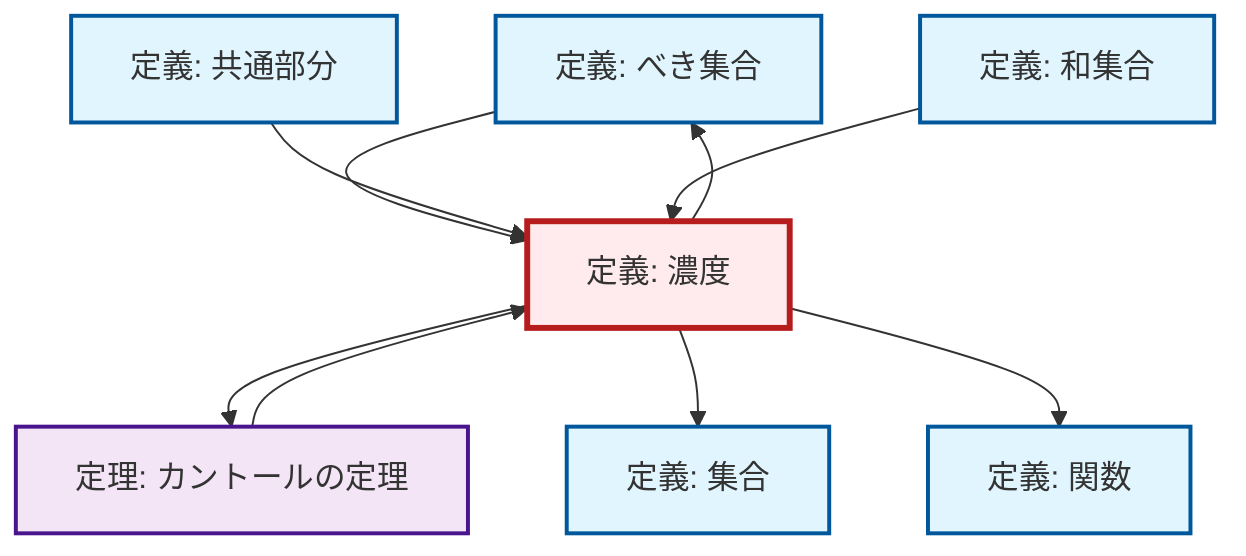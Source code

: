 graph TD
    classDef definition fill:#e1f5fe,stroke:#01579b,stroke-width:2px
    classDef theorem fill:#f3e5f5,stroke:#4a148c,stroke-width:2px
    classDef axiom fill:#fff3e0,stroke:#e65100,stroke-width:2px
    classDef example fill:#e8f5e9,stroke:#1b5e20,stroke-width:2px
    classDef current fill:#ffebee,stroke:#b71c1c,stroke-width:3px
    def-function["定義: 関数"]:::definition
    def-power-set["定義: べき集合"]:::definition
    def-cardinality["定義: 濃度"]:::definition
    def-set["定義: 集合"]:::definition
    def-union["定義: 和集合"]:::definition
    thm-cantor["定理: カントールの定理"]:::theorem
    def-intersection["定義: 共通部分"]:::definition
    def-power-set --> def-cardinality
    thm-cantor --> def-cardinality
    def-cardinality --> thm-cantor
    def-cardinality --> def-power-set
    def-cardinality --> def-set
    def-cardinality --> def-function
    def-intersection --> def-cardinality
    def-union --> def-cardinality
    class def-cardinality current
